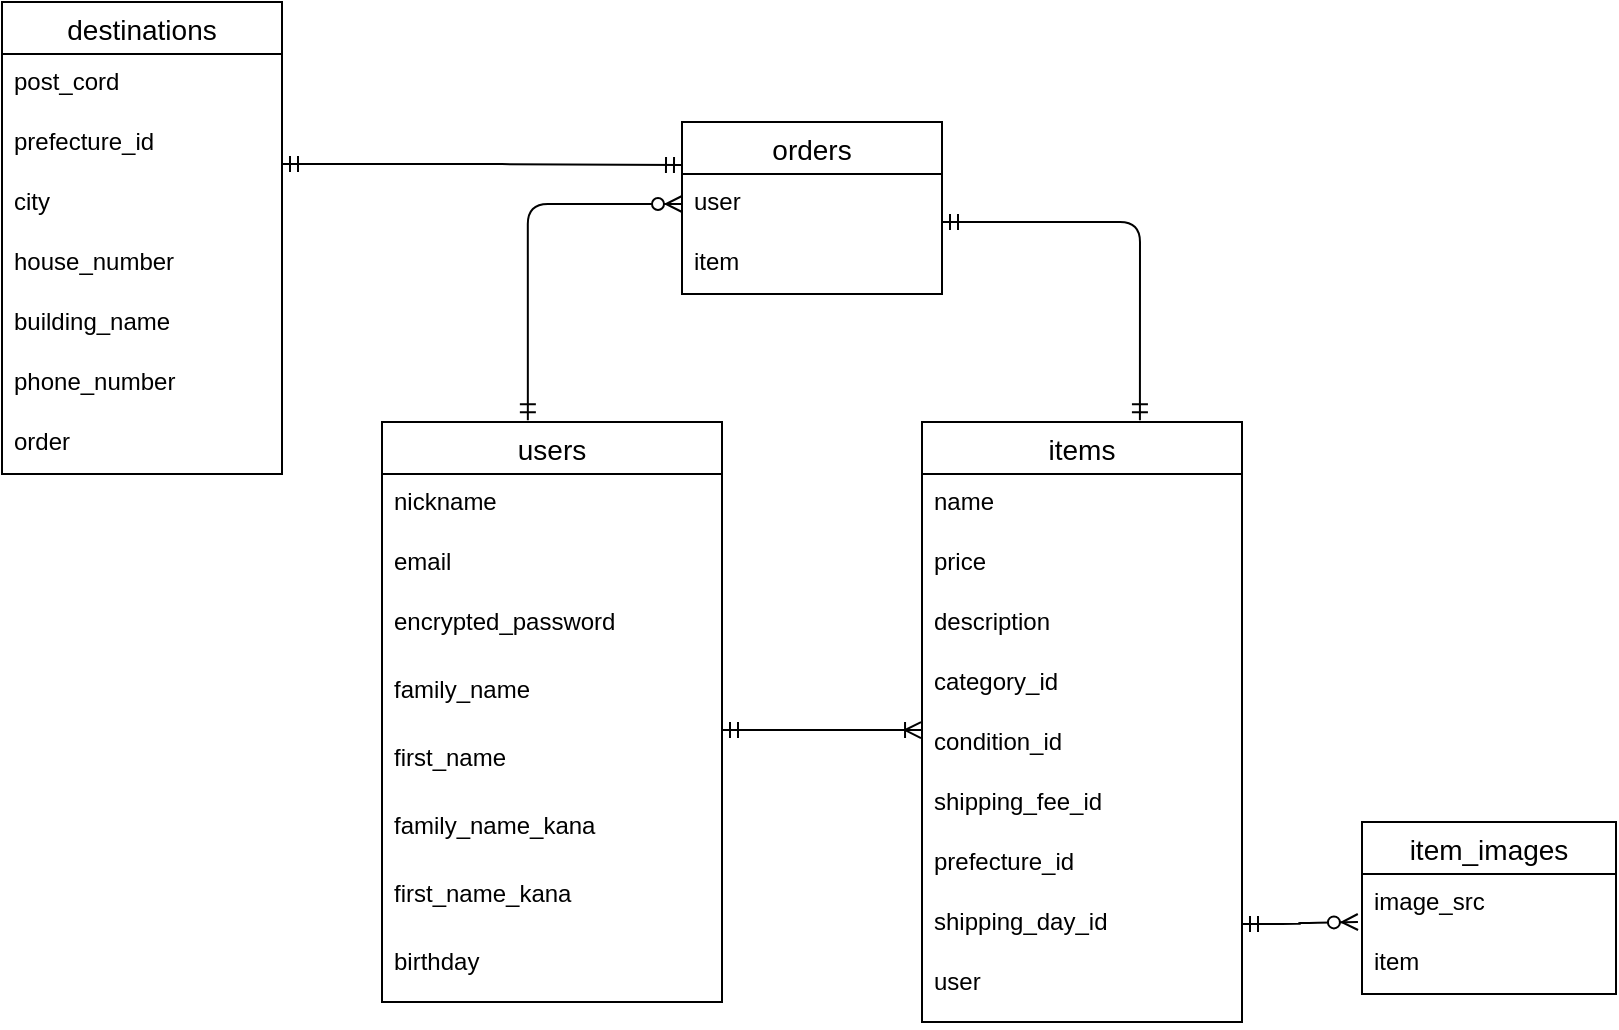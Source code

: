 <mxfile>
    <diagram id="2b5b0jRPLnu90CNLYuZj" name="ページ1">
        <mxGraphModel dx="1611" dy="2276" grid="1" gridSize="10" guides="1" tooltips="1" connect="1" arrows="1" fold="1" page="1" pageScale="1" pageWidth="827" pageHeight="1169" math="0" shadow="0">
            <root>
                <mxCell id="0"/>
                <mxCell id="1" parent="0"/>
                <mxCell id="42" value="users" style="swimlane;fontStyle=0;childLayout=stackLayout;horizontal=1;startSize=26;horizontalStack=0;resizeParent=1;resizeParentMax=0;resizeLast=0;collapsible=1;marginBottom=0;align=center;fontSize=14;" parent="1" vertex="1">
                    <mxGeometry x="210" y="60" width="170" height="290" as="geometry"/>
                </mxCell>
                <mxCell id="43" value="nickname" style="text;strokeColor=none;fillColor=none;spacingLeft=4;spacingRight=4;overflow=hidden;rotatable=0;points=[[0,0.5],[1,0.5]];portConstraint=eastwest;fontSize=12;" parent="42" vertex="1">
                    <mxGeometry y="26" width="170" height="30" as="geometry"/>
                </mxCell>
                <mxCell id="44" value="email" style="text;strokeColor=none;fillColor=none;spacingLeft=4;spacingRight=4;overflow=hidden;rotatable=0;points=[[0,0.5],[1,0.5]];portConstraint=eastwest;fontSize=12;" parent="42" vertex="1">
                    <mxGeometry y="56" width="170" height="30" as="geometry"/>
                </mxCell>
                <mxCell id="GznNfJ97Y8Q7fhhz-mxd-45" value="encrypted_password" style="text;strokeColor=none;fillColor=none;spacingLeft=4;spacingRight=4;overflow=hidden;rotatable=0;points=[[0,0.5],[1,0.5]];portConstraint=eastwest;fontSize=12;" parent="42" vertex="1">
                    <mxGeometry y="86" width="170" height="34" as="geometry"/>
                </mxCell>
                <mxCell id="GznNfJ97Y8Q7fhhz-mxd-46" value="family_name" style="text;strokeColor=none;fillColor=none;spacingLeft=4;spacingRight=4;overflow=hidden;rotatable=0;points=[[0,0.5],[1,0.5]];portConstraint=eastwest;fontSize=12;" parent="42" vertex="1">
                    <mxGeometry y="120" width="170" height="34" as="geometry"/>
                </mxCell>
                <mxCell id="GznNfJ97Y8Q7fhhz-mxd-47" value="first_name" style="text;strokeColor=none;fillColor=none;spacingLeft=4;spacingRight=4;overflow=hidden;rotatable=0;points=[[0,0.5],[1,0.5]];portConstraint=eastwest;fontSize=12;" parent="42" vertex="1">
                    <mxGeometry y="154" width="170" height="34" as="geometry"/>
                </mxCell>
                <mxCell id="GznNfJ97Y8Q7fhhz-mxd-48" value="family_name_kana" style="text;strokeColor=none;fillColor=none;spacingLeft=4;spacingRight=4;overflow=hidden;rotatable=0;points=[[0,0.5],[1,0.5]];portConstraint=eastwest;fontSize=12;" parent="42" vertex="1">
                    <mxGeometry y="188" width="170" height="34" as="geometry"/>
                </mxCell>
                <mxCell id="GznNfJ97Y8Q7fhhz-mxd-49" value="first_name_kana" style="text;strokeColor=none;fillColor=none;spacingLeft=4;spacingRight=4;overflow=hidden;rotatable=0;points=[[0,0.5],[1,0.5]];portConstraint=eastwest;fontSize=12;" parent="42" vertex="1">
                    <mxGeometry y="222" width="170" height="34" as="geometry"/>
                </mxCell>
                <mxCell id="GznNfJ97Y8Q7fhhz-mxd-51" value="birthday" style="text;strokeColor=none;fillColor=none;spacingLeft=4;spacingRight=4;overflow=hidden;rotatable=0;points=[[0,0.5],[1,0.5]];portConstraint=eastwest;fontSize=12;" parent="42" vertex="1">
                    <mxGeometry y="256" width="170" height="34" as="geometry"/>
                </mxCell>
                <mxCell id="GznNfJ97Y8Q7fhhz-mxd-55" value="destinations" style="swimlane;fontStyle=0;childLayout=stackLayout;horizontal=1;startSize=26;horizontalStack=0;resizeParent=1;resizeParentMax=0;resizeLast=0;collapsible=1;marginBottom=0;align=center;fontSize=14;" parent="1" vertex="1">
                    <mxGeometry x="20" y="-150" width="140" height="236" as="geometry"/>
                </mxCell>
                <mxCell id="GznNfJ97Y8Q7fhhz-mxd-63" value="post_cord" style="text;strokeColor=none;fillColor=none;spacingLeft=4;spacingRight=4;overflow=hidden;rotatable=0;points=[[0,0.5],[1,0.5]];portConstraint=eastwest;fontSize=12;" parent="GznNfJ97Y8Q7fhhz-mxd-55" vertex="1">
                    <mxGeometry y="26" width="140" height="30" as="geometry"/>
                </mxCell>
                <mxCell id="GznNfJ97Y8Q7fhhz-mxd-64" value="prefecture_id" style="text;strokeColor=none;fillColor=none;spacingLeft=4;spacingRight=4;overflow=hidden;rotatable=0;points=[[0,0.5],[1,0.5]];portConstraint=eastwest;fontSize=12;" parent="GznNfJ97Y8Q7fhhz-mxd-55" vertex="1">
                    <mxGeometry y="56" width="140" height="30" as="geometry"/>
                </mxCell>
                <mxCell id="GznNfJ97Y8Q7fhhz-mxd-65" value="city" style="text;strokeColor=none;fillColor=none;spacingLeft=4;spacingRight=4;overflow=hidden;rotatable=0;points=[[0,0.5],[1,0.5]];portConstraint=eastwest;fontSize=12;" parent="GznNfJ97Y8Q7fhhz-mxd-55" vertex="1">
                    <mxGeometry y="86" width="140" height="30" as="geometry"/>
                </mxCell>
                <mxCell id="GznNfJ97Y8Q7fhhz-mxd-66" value="house_number" style="text;strokeColor=none;fillColor=none;spacingLeft=4;spacingRight=4;overflow=hidden;rotatable=0;points=[[0,0.5],[1,0.5]];portConstraint=eastwest;fontSize=12;" parent="GznNfJ97Y8Q7fhhz-mxd-55" vertex="1">
                    <mxGeometry y="116" width="140" height="30" as="geometry"/>
                </mxCell>
                <mxCell id="GznNfJ97Y8Q7fhhz-mxd-67" value="building_name" style="text;strokeColor=none;fillColor=none;spacingLeft=4;spacingRight=4;overflow=hidden;rotatable=0;points=[[0,0.5],[1,0.5]];portConstraint=eastwest;fontSize=12;" parent="GznNfJ97Y8Q7fhhz-mxd-55" vertex="1">
                    <mxGeometry y="146" width="140" height="30" as="geometry"/>
                </mxCell>
                <mxCell id="GznNfJ97Y8Q7fhhz-mxd-68" value="phone_number" style="text;strokeColor=none;fillColor=none;spacingLeft=4;spacingRight=4;overflow=hidden;rotatable=0;points=[[0,0.5],[1,0.5]];portConstraint=eastwest;fontSize=12;" parent="GznNfJ97Y8Q7fhhz-mxd-55" vertex="1">
                    <mxGeometry y="176" width="140" height="30" as="geometry"/>
                </mxCell>
                <mxCell id="GznNfJ97Y8Q7fhhz-mxd-69" value="order" style="text;strokeColor=none;fillColor=none;spacingLeft=4;spacingRight=4;overflow=hidden;rotatable=0;points=[[0,0.5],[1,0.5]];portConstraint=eastwest;fontSize=12;" parent="GznNfJ97Y8Q7fhhz-mxd-55" vertex="1">
                    <mxGeometry y="206" width="140" height="30" as="geometry"/>
                </mxCell>
                <mxCell id="GznNfJ97Y8Q7fhhz-mxd-71" value="items" style="swimlane;fontStyle=0;childLayout=stackLayout;horizontal=1;startSize=26;horizontalStack=0;resizeParent=1;resizeParentMax=0;resizeLast=0;collapsible=1;marginBottom=0;align=center;fontSize=14;" parent="1" vertex="1">
                    <mxGeometry x="480" y="60" width="160" height="300" as="geometry"/>
                </mxCell>
                <mxCell id="GznNfJ97Y8Q7fhhz-mxd-72" value="name" style="text;strokeColor=none;fillColor=none;spacingLeft=4;spacingRight=4;overflow=hidden;rotatable=0;points=[[0,0.5],[1,0.5]];portConstraint=eastwest;fontSize=12;" parent="GznNfJ97Y8Q7fhhz-mxd-71" vertex="1">
                    <mxGeometry y="26" width="160" height="30" as="geometry"/>
                </mxCell>
                <mxCell id="GznNfJ97Y8Q7fhhz-mxd-73" value="price" style="text;strokeColor=none;fillColor=none;spacingLeft=4;spacingRight=4;overflow=hidden;rotatable=0;points=[[0,0.5],[1,0.5]];portConstraint=eastwest;fontSize=12;" parent="GznNfJ97Y8Q7fhhz-mxd-71" vertex="1">
                    <mxGeometry y="56" width="160" height="30" as="geometry"/>
                </mxCell>
                <mxCell id="GznNfJ97Y8Q7fhhz-mxd-74" value="description" style="text;strokeColor=none;fillColor=none;spacingLeft=4;spacingRight=4;overflow=hidden;rotatable=0;points=[[0,0.5],[1,0.5]];portConstraint=eastwest;fontSize=12;" parent="GznNfJ97Y8Q7fhhz-mxd-71" vertex="1">
                    <mxGeometry y="86" width="160" height="30" as="geometry"/>
                </mxCell>
                <mxCell id="GznNfJ97Y8Q7fhhz-mxd-80" value="category_id" style="text;strokeColor=none;fillColor=none;spacingLeft=4;spacingRight=4;overflow=hidden;rotatable=0;points=[[0,0.5],[1,0.5]];portConstraint=eastwest;fontSize=12;" parent="GznNfJ97Y8Q7fhhz-mxd-71" vertex="1">
                    <mxGeometry y="116" width="160" height="30" as="geometry"/>
                </mxCell>
                <mxCell id="GznNfJ97Y8Q7fhhz-mxd-82" value="condition_id" style="text;strokeColor=none;fillColor=none;spacingLeft=4;spacingRight=4;overflow=hidden;rotatable=0;points=[[0,0.5],[1,0.5]];portConstraint=eastwest;fontSize=12;" parent="GznNfJ97Y8Q7fhhz-mxd-71" vertex="1">
                    <mxGeometry y="146" width="160" height="30" as="geometry"/>
                </mxCell>
                <mxCell id="GznNfJ97Y8Q7fhhz-mxd-83" value="shipping_fee_id" style="text;strokeColor=none;fillColor=none;spacingLeft=4;spacingRight=4;overflow=hidden;rotatable=0;points=[[0,0.5],[1,0.5]];portConstraint=eastwest;fontSize=12;" parent="GznNfJ97Y8Q7fhhz-mxd-71" vertex="1">
                    <mxGeometry y="176" width="160" height="30" as="geometry"/>
                </mxCell>
                <mxCell id="GznNfJ97Y8Q7fhhz-mxd-85" value="prefecture_id" style="text;strokeColor=none;fillColor=none;spacingLeft=4;spacingRight=4;overflow=hidden;rotatable=0;points=[[0,0.5],[1,0.5]];portConstraint=eastwest;fontSize=12;" parent="GznNfJ97Y8Q7fhhz-mxd-71" vertex="1">
                    <mxGeometry y="206" width="160" height="30" as="geometry"/>
                </mxCell>
                <mxCell id="GznNfJ97Y8Q7fhhz-mxd-84" value="shipping_day_id" style="text;strokeColor=none;fillColor=none;spacingLeft=4;spacingRight=4;overflow=hidden;rotatable=0;points=[[0,0.5],[1,0.5]];portConstraint=eastwest;fontSize=12;" parent="GznNfJ97Y8Q7fhhz-mxd-71" vertex="1">
                    <mxGeometry y="236" width="160" height="30" as="geometry"/>
                </mxCell>
                <mxCell id="60" value="user" style="text;strokeColor=none;fillColor=none;spacingLeft=4;spacingRight=4;overflow=hidden;rotatable=0;points=[[0,0.5],[1,0.5]];portConstraint=eastwest;fontSize=12;" parent="GznNfJ97Y8Q7fhhz-mxd-71" vertex="1">
                    <mxGeometry y="266" width="160" height="34" as="geometry"/>
                </mxCell>
                <mxCell id="GznNfJ97Y8Q7fhhz-mxd-76" value="orders" style="swimlane;fontStyle=0;childLayout=stackLayout;horizontal=1;startSize=26;horizontalStack=0;resizeParent=1;resizeParentMax=0;resizeLast=0;collapsible=1;marginBottom=0;align=center;fontSize=14;" parent="1" vertex="1">
                    <mxGeometry x="360" y="-90" width="130" height="86" as="geometry"/>
                </mxCell>
                <mxCell id="GznNfJ97Y8Q7fhhz-mxd-107" value="user" style="text;strokeColor=none;fillColor=none;spacingLeft=4;spacingRight=4;overflow=hidden;rotatable=0;points=[[0,0.5],[1,0.5]];portConstraint=eastwest;fontSize=12;" parent="GznNfJ97Y8Q7fhhz-mxd-76" vertex="1">
                    <mxGeometry y="26" width="130" height="30" as="geometry"/>
                </mxCell>
                <mxCell id="46" value="item" style="text;strokeColor=none;fillColor=none;spacingLeft=4;spacingRight=4;overflow=hidden;rotatable=0;points=[[0,0.5],[1,0.5]];portConstraint=eastwest;fontSize=12;" parent="GznNfJ97Y8Q7fhhz-mxd-76" vertex="1">
                    <mxGeometry y="56" width="130" height="30" as="geometry"/>
                </mxCell>
                <mxCell id="GznNfJ97Y8Q7fhhz-mxd-91" value="" style="edgeStyle=entityRelationEdgeStyle;fontSize=12;html=1;endArrow=ERoneToMany;startArrow=ERmandOne;entryX=-0.003;entryY=0.267;entryDx=0;entryDy=0;entryPerimeter=0;exitX=1;exitY=0;exitDx=0;exitDy=0;exitPerimeter=0;" parent="1" source="GznNfJ97Y8Q7fhhz-mxd-47" target="GznNfJ97Y8Q7fhhz-mxd-82" edge="1">
                    <mxGeometry width="100" height="100" relative="1" as="geometry">
                        <mxPoint x="430" y="244" as="sourcePoint"/>
                        <mxPoint x="530" y="240" as="targetPoint"/>
                    </mxGeometry>
                </mxCell>
                <mxCell id="47" value="item_images" style="swimlane;fontStyle=0;childLayout=stackLayout;horizontal=1;startSize=26;horizontalStack=0;resizeParent=1;resizeParentMax=0;resizeLast=0;collapsible=1;marginBottom=0;align=center;fontSize=14;" parent="1" vertex="1">
                    <mxGeometry x="700" y="260" width="127" height="86" as="geometry"/>
                </mxCell>
                <mxCell id="48" value="image_src" style="text;strokeColor=none;fillColor=none;spacingLeft=4;spacingRight=4;overflow=hidden;rotatable=0;points=[[0,0.5],[1,0.5]];portConstraint=eastwest;fontSize=12;" parent="47" vertex="1">
                    <mxGeometry y="26" width="127" height="30" as="geometry"/>
                </mxCell>
                <mxCell id="49" value="item" style="text;strokeColor=none;fillColor=none;spacingLeft=4;spacingRight=4;overflow=hidden;rotatable=0;points=[[0,0.5],[1,0.5]];portConstraint=eastwest;fontSize=12;" parent="47" vertex="1">
                    <mxGeometry y="56" width="127" height="30" as="geometry"/>
                </mxCell>
                <mxCell id="51" value="" style="edgeStyle=entityRelationEdgeStyle;fontSize=12;html=1;endArrow=ERzeroToMany;startArrow=ERmandOne;entryX=-0.016;entryY=0.8;entryDx=0;entryDy=0;entryPerimeter=0;exitX=1;exitY=0.5;exitDx=0;exitDy=0;" parent="1" source="GznNfJ97Y8Q7fhhz-mxd-84" target="48" edge="1">
                    <mxGeometry width="100" height="100" relative="1" as="geometry">
                        <mxPoint x="640" y="350" as="sourcePoint"/>
                        <mxPoint x="680" y="349" as="targetPoint"/>
                    </mxGeometry>
                </mxCell>
                <mxCell id="57" value="" style="edgeStyle=orthogonalEdgeStyle;fontSize=12;html=1;endArrow=ERzeroToMany;startArrow=ERmandOne;exitX=0.429;exitY=-0.003;exitDx=0;exitDy=0;exitPerimeter=0;entryX=0;entryY=0.5;entryDx=0;entryDy=0;" parent="1" source="42" target="GznNfJ97Y8Q7fhhz-mxd-107" edge="1">
                    <mxGeometry width="100" height="100" relative="1" as="geometry">
                        <mxPoint x="250" y="50" as="sourcePoint"/>
                        <mxPoint x="350" y="-50" as="targetPoint"/>
                    </mxGeometry>
                </mxCell>
                <mxCell id="58" value="" style="edgeStyle=orthogonalEdgeStyle;fontSize=12;html=1;endArrow=ERmandOne;startArrow=ERmandOne;entryX=0.681;entryY=-0.003;entryDx=0;entryDy=0;entryPerimeter=0;" parent="1" target="GznNfJ97Y8Q7fhhz-mxd-71" edge="1">
                    <mxGeometry width="100" height="100" relative="1" as="geometry">
                        <mxPoint x="490" y="-40" as="sourcePoint"/>
                        <mxPoint x="590" y="-140" as="targetPoint"/>
                        <Array as="points">
                            <mxPoint x="589" y="-40"/>
                        </Array>
                    </mxGeometry>
                </mxCell>
                <mxCell id="59" value="" style="edgeStyle=orthogonalEdgeStyle;fontSize=12;html=1;endArrow=ERmandOne;startArrow=ERmandOne;entryX=0;entryY=0.25;entryDx=0;entryDy=0;exitX=1;exitY=0.833;exitDx=0;exitDy=0;exitPerimeter=0;" parent="1" source="GznNfJ97Y8Q7fhhz-mxd-64" target="GznNfJ97Y8Q7fhhz-mxd-76" edge="1">
                    <mxGeometry width="100" height="100" relative="1" as="geometry">
                        <mxPoint x="230" y="-150" as="sourcePoint"/>
                        <mxPoint x="150" y="-80" as="targetPoint"/>
                        <Array as="points"/>
                    </mxGeometry>
                </mxCell>
            </root>
        </mxGraphModel>
    </diagram>
</mxfile>